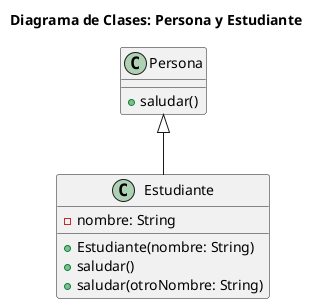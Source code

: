 @startuml

title Diagrama de Clases: Persona y Estudiante

class Persona {
    + saludar()
}

class Estudiante {
    - nombre: String
    + Estudiante(nombre: String)
    + saludar()
    + saludar(otroNombre: String)
}

Persona <|-- Estudiante

@enduml
